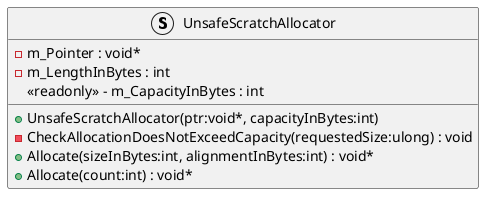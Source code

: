 @startuml
struct UnsafeScratchAllocator {
    - m_Pointer : void*
    - m_LengthInBytes : int
    <<readonly>> - m_CapacityInBytes : int
    + UnsafeScratchAllocator(ptr:void*, capacityInBytes:int)
    - CheckAllocationDoesNotExceedCapacity(requestedSize:ulong) : void
    + Allocate(sizeInBytes:int, alignmentInBytes:int) : void*
    + Allocate(count:int) : void*
}
@enduml

